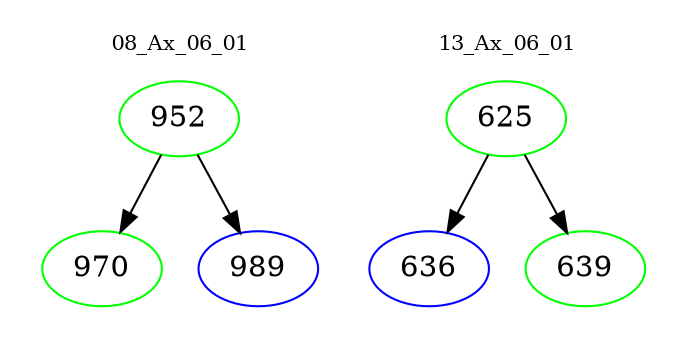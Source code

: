 digraph{
subgraph cluster_0 {
color = white
label = "08_Ax_06_01";
fontsize=10;
T0_952 [label="952", color="green"]
T0_952 -> T0_970 [color="black"]
T0_970 [label="970", color="green"]
T0_952 -> T0_989 [color="black"]
T0_989 [label="989", color="blue"]
}
subgraph cluster_1 {
color = white
label = "13_Ax_06_01";
fontsize=10;
T1_625 [label="625", color="green"]
T1_625 -> T1_636 [color="black"]
T1_636 [label="636", color="blue"]
T1_625 -> T1_639 [color="black"]
T1_639 [label="639", color="green"]
}
}

